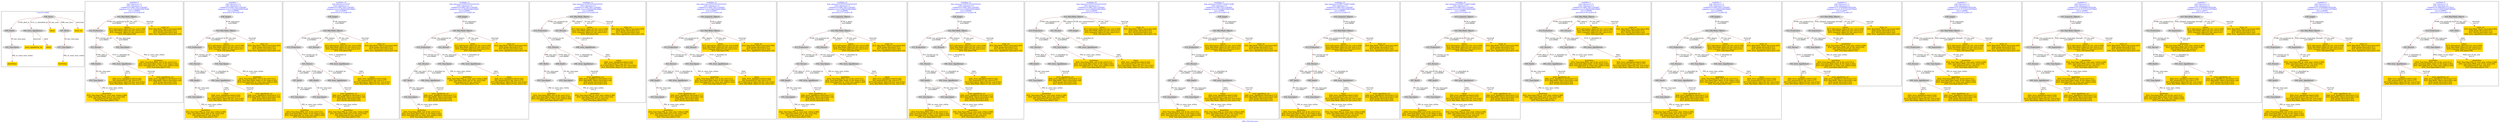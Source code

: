 digraph n0 {
fontcolor="blue"
remincross="true"
label="s09-s-18-artists.json"
subgraph cluster_0 {
label="1-correct model"
n2[style="filled",color="white",fillcolor="lightgray",label="E39_Actor1"];
n3[style="filled",color="white",fillcolor="lightgray",label="E69_Death1"];
n4[style="filled",color="white",fillcolor="lightgray",label="E82_Actor_Appellation1"];
n5[shape="plaintext",style="filled",fillcolor="gold",label="values"];
n6[style="filled",color="white",fillcolor="lightgray",label="E67_Birth1"];
n7[shape="plaintext",style="filled",fillcolor="gold",label="artist_uri"];
n8[style="filled",color="white",fillcolor="lightgray",label="E52_Time-Span1"];
n9[shape="plaintext",style="filled",fillcolor="gold",label="birthValue"];
n10[style="filled",color="white",fillcolor="lightgray",label="E52_Time-Span2"];
n11[shape="plaintext",style="filled",fillcolor="gold",label="deathValue"];
n12[shape="plaintext",style="filled",fillcolor="gold",label="artist_appellation_uri"];
n13[shape="plaintext",style="filled",fillcolor="gold",label="values"];
}
subgraph cluster_1 {
label="candidate 0\nlink coherence:1.0\nnode coherence:1.0\nconfidence:0.4061740112363097\nmapping score:0.5242802259676588\ncost:11.99969\n-precision:0.42-recall:0.45"
n15[style="filled",color="white",fillcolor="lightgray",label="E12_Production1"];
n16[style="filled",color="white",fillcolor="lightgray",label="E21_Person1"];
n17[style="filled",color="white",fillcolor="lightgray",label="E52_Time-Span2"];
n18[style="filled",color="white",fillcolor="lightgray",label="E69_Death1"];
n19[style="filled",color="white",fillcolor="lightgray",label="E82_Actor_Appellation1"];
n20[style="filled",color="white",fillcolor="lightgray",label="E22_Man-Made_Object1"];
n21[style="filled",color="white",fillcolor="lightgray",label="E52_Time-Span4"];
n22[shape="plaintext",style="filled",fillcolor="gold",label="birthValue\n[E52_Time-Span,P82b_end_of_the_end,0.311]\n[E52_Time-Span,P82a_begin_of_the_begin,0.301]\n[E52_Time-Span,P82_at_some_time_within,0.282]\n[E52_Time-Span,label,0.105]"];
n23[shape="plaintext",style="filled",fillcolor="gold",label="values\n[E82_Actor_Appellation,label,0.332]\n[E8_Acquisition,P3_has_note,0.277]\n[E73_Information_Object,P3_has_note,0.201]\n[E22_Man-Made_Object,P3_has_note,0.19]"];
n24[shape="plaintext",style="filled",fillcolor="gold",label="deathValue\n[E52_Time-Span,P82_at_some_time_within,0.389]\n[E52_Time-Span,P82b_end_of_the_end,0.256]\n[E8_Acquisition,P3_has_note,0.2]\n[E52_Time-Span,label,0.155]"];
n25[shape="plaintext",style="filled",fillcolor="gold",label="values\n[E73_Information_Object,P3_has_note,0.358]\n[E22_Man-Made_Object,P3_has_note,0.311]\n[E33_Linguistic_Object,P3_has_note,0.251]\n[E35_Title,label,0.08]"];
n26[shape="plaintext",style="filled",fillcolor="gold",label="artist_uri\n[E22_Man-Made_Object,classLink,0.405]\n[E38_Image,classLink,0.317]\n[E21_Person,classLink,0.162]\n[E82_Actor_Appellation,classLink,0.116]"];
n27[shape="plaintext",style="filled",fillcolor="gold",label="artist_appellation_uri\n[E82_Actor_Appellation,classLink,0.717]\n[E22_Man-Made_Object,classLink,0.126]\n[E38_Image,classLink,0.103]\n[E21_Person,classLink,0.053]"];
}
subgraph cluster_2 {
label="candidate 1\nlink coherence:1.0\nnode coherence:1.0\nconfidence:0.4061740112363097\nmapping score:0.5242802259676588\ncost:12.99966\n-precision:0.38-recall:0.45"
n29[style="filled",color="white",fillcolor="lightgray",label="E12_Production1"];
n30[style="filled",color="white",fillcolor="lightgray",label="E21_Person1"];
n31[style="filled",color="white",fillcolor="lightgray",label="E52_Time-Span2"];
n32[style="filled",color="white",fillcolor="lightgray",label="E69_Death1"];
n33[style="filled",color="white",fillcolor="lightgray",label="E82_Actor_Appellation1"];
n34[style="filled",color="white",fillcolor="lightgray",label="E22_Man-Made_Object1"];
n35[style="filled",color="white",fillcolor="lightgray",label="E38_Image1"];
n36[style="filled",color="white",fillcolor="lightgray",label="E52_Time-Span4"];
n37[shape="plaintext",style="filled",fillcolor="gold",label="birthValue\n[E52_Time-Span,P82b_end_of_the_end,0.311]\n[E52_Time-Span,P82a_begin_of_the_begin,0.301]\n[E52_Time-Span,P82_at_some_time_within,0.282]\n[E52_Time-Span,label,0.105]"];
n38[shape="plaintext",style="filled",fillcolor="gold",label="values\n[E82_Actor_Appellation,label,0.332]\n[E8_Acquisition,P3_has_note,0.277]\n[E73_Information_Object,P3_has_note,0.201]\n[E22_Man-Made_Object,P3_has_note,0.19]"];
n39[shape="plaintext",style="filled",fillcolor="gold",label="deathValue\n[E52_Time-Span,P82_at_some_time_within,0.389]\n[E52_Time-Span,P82b_end_of_the_end,0.256]\n[E8_Acquisition,P3_has_note,0.2]\n[E52_Time-Span,label,0.155]"];
n40[shape="plaintext",style="filled",fillcolor="gold",label="values\n[E73_Information_Object,P3_has_note,0.358]\n[E22_Man-Made_Object,P3_has_note,0.311]\n[E33_Linguistic_Object,P3_has_note,0.251]\n[E35_Title,label,0.08]"];
n41[shape="plaintext",style="filled",fillcolor="gold",label="artist_uri\n[E22_Man-Made_Object,classLink,0.405]\n[E38_Image,classLink,0.317]\n[E21_Person,classLink,0.162]\n[E82_Actor_Appellation,classLink,0.116]"];
n42[shape="plaintext",style="filled",fillcolor="gold",label="artist_appellation_uri\n[E82_Actor_Appellation,classLink,0.717]\n[E22_Man-Made_Object,classLink,0.126]\n[E38_Image,classLink,0.103]\n[E21_Person,classLink,0.053]"];
}
subgraph cluster_3 {
label="candidate 10\nlink coherence:0.9375\nnode coherence:1.0\nconfidence:0.4061740112363097\nmapping score:0.496502448189881\ncost:15.99963\n-precision:0.31-recall:0.45"
n44[style="filled",color="white",fillcolor="lightgray",label="E12_Production1"];
n45[style="filled",color="white",fillcolor="lightgray",label="E21_Person1"];
n46[style="filled",color="white",fillcolor="lightgray",label="E67_Birth1"];
n47[style="filled",color="white",fillcolor="lightgray",label="E69_Death1"];
n48[style="filled",color="white",fillcolor="lightgray",label="E82_Actor_Appellation1"];
n49[style="filled",color="white",fillcolor="lightgray",label="E21_Person2"];
n50[style="filled",color="white",fillcolor="lightgray",label="E82_Actor_Appellation2"];
n51[style="filled",color="white",fillcolor="lightgray",label="E22_Man-Made_Object1"];
n52[style="filled",color="white",fillcolor="lightgray",label="E38_Image1"];
n53[style="filled",color="white",fillcolor="lightgray",label="E52_Time-Span1"];
n54[style="filled",color="white",fillcolor="lightgray",label="E52_Time-Span4"];
n55[shape="plaintext",style="filled",fillcolor="gold",label="deathValue\n[E52_Time-Span,P82_at_some_time_within,0.389]\n[E52_Time-Span,P82b_end_of_the_end,0.256]\n[E8_Acquisition,P3_has_note,0.2]\n[E52_Time-Span,label,0.155]"];
n56[shape="plaintext",style="filled",fillcolor="gold",label="values\n[E73_Information_Object,P3_has_note,0.358]\n[E22_Man-Made_Object,P3_has_note,0.311]\n[E33_Linguistic_Object,P3_has_note,0.251]\n[E35_Title,label,0.08]"];
n57[shape="plaintext",style="filled",fillcolor="gold",label="values\n[E82_Actor_Appellation,label,0.332]\n[E8_Acquisition,P3_has_note,0.277]\n[E73_Information_Object,P3_has_note,0.201]\n[E22_Man-Made_Object,P3_has_note,0.19]"];
n58[shape="plaintext",style="filled",fillcolor="gold",label="artist_uri\n[E22_Man-Made_Object,classLink,0.405]\n[E38_Image,classLink,0.317]\n[E21_Person,classLink,0.162]\n[E82_Actor_Appellation,classLink,0.116]"];
n59[shape="plaintext",style="filled",fillcolor="gold",label="artist_appellation_uri\n[E82_Actor_Appellation,classLink,0.717]\n[E22_Man-Made_Object,classLink,0.126]\n[E38_Image,classLink,0.103]\n[E21_Person,classLink,0.053]"];
n60[shape="plaintext",style="filled",fillcolor="gold",label="birthValue\n[E52_Time-Span,P82b_end_of_the_end,0.311]\n[E52_Time-Span,P82a_begin_of_the_begin,0.301]\n[E52_Time-Span,P82_at_some_time_within,0.282]\n[E52_Time-Span,label,0.105]"];
}
subgraph cluster_4 {
label="candidate 11\nlink coherence:0.9333333333333333\nnode coherence:1.0\nconfidence:0.4061740112363097\nmapping score:0.496502448189881\ncost:14.99963\n-precision:0.27-recall:0.36"
n62[style="filled",color="white",fillcolor="lightgray",label="E12_Production1"];
n63[style="filled",color="white",fillcolor="lightgray",label="E21_Person1"];
n64[style="filled",color="white",fillcolor="lightgray",label="E52_Time-Span2"];
n65[style="filled",color="white",fillcolor="lightgray",label="E67_Birth1"];
n66[style="filled",color="white",fillcolor="lightgray",label="E82_Actor_Appellation1"];
n67[style="filled",color="white",fillcolor="lightgray",label="E21_Person2"];
n68[style="filled",color="white",fillcolor="lightgray",label="E82_Actor_Appellation2"];
n69[style="filled",color="white",fillcolor="lightgray",label="E22_Man-Made_Object1"];
n70[style="filled",color="white",fillcolor="lightgray",label="E38_Image1"];
n71[style="filled",color="white",fillcolor="lightgray",label="E52_Time-Span1"];
n72[shape="plaintext",style="filled",fillcolor="gold",label="deathValue\n[E52_Time-Span,P82_at_some_time_within,0.389]\n[E52_Time-Span,P82b_end_of_the_end,0.256]\n[E8_Acquisition,P3_has_note,0.2]\n[E52_Time-Span,label,0.155]"];
n73[shape="plaintext",style="filled",fillcolor="gold",label="values\n[E73_Information_Object,P3_has_note,0.358]\n[E22_Man-Made_Object,P3_has_note,0.311]\n[E33_Linguistic_Object,P3_has_note,0.251]\n[E35_Title,label,0.08]"];
n74[shape="plaintext",style="filled",fillcolor="gold",label="values\n[E82_Actor_Appellation,label,0.332]\n[E8_Acquisition,P3_has_note,0.277]\n[E73_Information_Object,P3_has_note,0.201]\n[E22_Man-Made_Object,P3_has_note,0.19]"];
n75[shape="plaintext",style="filled",fillcolor="gold",label="artist_uri\n[E22_Man-Made_Object,classLink,0.405]\n[E38_Image,classLink,0.317]\n[E21_Person,classLink,0.162]\n[E82_Actor_Appellation,classLink,0.116]"];
n76[shape="plaintext",style="filled",fillcolor="gold",label="artist_appellation_uri\n[E82_Actor_Appellation,classLink,0.717]\n[E22_Man-Made_Object,classLink,0.126]\n[E38_Image,classLink,0.103]\n[E21_Person,classLink,0.053]"];
n77[shape="plaintext",style="filled",fillcolor="gold",label="birthValue\n[E52_Time-Span,P82b_end_of_the_end,0.311]\n[E52_Time-Span,P82a_begin_of_the_begin,0.301]\n[E52_Time-Span,P82_at_some_time_within,0.282]\n[E52_Time-Span,label,0.105]"];
}
subgraph cluster_5 {
label="candidate 12\nlink coherence:0.9333333333333333\nnode coherence:1.0\nconfidence:0.4061740112363097\nmapping score:0.496502448189881\ncost:14.99966\n-precision:0.33-recall:0.45"
n79[style="filled",color="white",fillcolor="lightgray",label="E12_Production1"];
n80[style="filled",color="white",fillcolor="lightgray",label="E21_Person1"];
n81[style="filled",color="white",fillcolor="lightgray",label="E67_Birth1"];
n82[style="filled",color="white",fillcolor="lightgray",label="E69_Death1"];
n83[style="filled",color="white",fillcolor="lightgray",label="E82_Actor_Appellation1"];
n84[style="filled",color="white",fillcolor="lightgray",label="E21_Person2"];
n85[style="filled",color="white",fillcolor="lightgray",label="E82_Actor_Appellation2"];
n86[style="filled",color="white",fillcolor="lightgray",label="E22_Man-Made_Object1"];
n87[style="filled",color="white",fillcolor="lightgray",label="E52_Time-Span1"];
n88[style="filled",color="white",fillcolor="lightgray",label="E52_Time-Span4"];
n89[shape="plaintext",style="filled",fillcolor="gold",label="deathValue\n[E52_Time-Span,P82_at_some_time_within,0.389]\n[E52_Time-Span,P82b_end_of_the_end,0.256]\n[E8_Acquisition,P3_has_note,0.2]\n[E52_Time-Span,label,0.155]"];
n90[shape="plaintext",style="filled",fillcolor="gold",label="values\n[E73_Information_Object,P3_has_note,0.358]\n[E22_Man-Made_Object,P3_has_note,0.311]\n[E33_Linguistic_Object,P3_has_note,0.251]\n[E35_Title,label,0.08]"];
n91[shape="plaintext",style="filled",fillcolor="gold",label="values\n[E82_Actor_Appellation,label,0.332]\n[E8_Acquisition,P3_has_note,0.277]\n[E73_Information_Object,P3_has_note,0.201]\n[E22_Man-Made_Object,P3_has_note,0.19]"];
n92[shape="plaintext",style="filled",fillcolor="gold",label="artist_uri\n[E22_Man-Made_Object,classLink,0.405]\n[E38_Image,classLink,0.317]\n[E21_Person,classLink,0.162]\n[E82_Actor_Appellation,classLink,0.116]"];
n93[shape="plaintext",style="filled",fillcolor="gold",label="artist_appellation_uri\n[E82_Actor_Appellation,classLink,0.717]\n[E22_Man-Made_Object,classLink,0.126]\n[E38_Image,classLink,0.103]\n[E21_Person,classLink,0.053]"];
n94[shape="plaintext",style="filled",fillcolor="gold",label="birthValue\n[E52_Time-Span,P82b_end_of_the_end,0.311]\n[E52_Time-Span,P82a_begin_of_the_begin,0.301]\n[E52_Time-Span,P82_at_some_time_within,0.282]\n[E52_Time-Span,label,0.105]"];
}
subgraph cluster_6 {
label="candidate 13\nlink coherence:0.9333333333333333\nnode coherence:1.0\nconfidence:0.4061740112363097\nmapping score:0.496502448189881\ncost:14.99967\n-precision:0.27-recall:0.36"
n96[style="filled",color="white",fillcolor="lightgray",label="E12_Production1"];
n97[style="filled",color="white",fillcolor="lightgray",label="E21_Person1"];
n98[style="filled",color="white",fillcolor="lightgray",label="E52_Time-Span2"];
n99[style="filled",color="white",fillcolor="lightgray",label="E69_Death1"];
n100[style="filled",color="white",fillcolor="lightgray",label="E82_Actor_Appellation1"];
n101[style="filled",color="white",fillcolor="lightgray",label="E21_Person2"];
n102[style="filled",color="white",fillcolor="lightgray",label="E82_Actor_Appellation2"];
n103[style="filled",color="white",fillcolor="lightgray",label="E22_Man-Made_Object1"];
n104[style="filled",color="white",fillcolor="lightgray",label="E33_Linguistic_Object2"];
n105[style="filled",color="white",fillcolor="lightgray",label="E52_Time-Span4"];
n106[shape="plaintext",style="filled",fillcolor="gold",label="birthValue\n[E52_Time-Span,P82b_end_of_the_end,0.311]\n[E52_Time-Span,P82a_begin_of_the_begin,0.301]\n[E52_Time-Span,P82_at_some_time_within,0.282]\n[E52_Time-Span,label,0.105]"];
n107[shape="plaintext",style="filled",fillcolor="gold",label="deathValue\n[E52_Time-Span,P82_at_some_time_within,0.389]\n[E52_Time-Span,P82b_end_of_the_end,0.256]\n[E8_Acquisition,P3_has_note,0.2]\n[E52_Time-Span,label,0.155]"];
n108[shape="plaintext",style="filled",fillcolor="gold",label="values\n[E73_Information_Object,P3_has_note,0.358]\n[E22_Man-Made_Object,P3_has_note,0.311]\n[E33_Linguistic_Object,P3_has_note,0.251]\n[E35_Title,label,0.08]"];
n109[shape="plaintext",style="filled",fillcolor="gold",label="values\n[E82_Actor_Appellation,label,0.332]\n[E8_Acquisition,P3_has_note,0.277]\n[E73_Information_Object,P3_has_note,0.201]\n[E22_Man-Made_Object,P3_has_note,0.19]"];
n110[shape="plaintext",style="filled",fillcolor="gold",label="artist_uri\n[E22_Man-Made_Object,classLink,0.405]\n[E38_Image,classLink,0.317]\n[E21_Person,classLink,0.162]\n[E82_Actor_Appellation,classLink,0.116]"];
n111[shape="plaintext",style="filled",fillcolor="gold",label="artist_appellation_uri\n[E82_Actor_Appellation,classLink,0.717]\n[E22_Man-Made_Object,classLink,0.126]\n[E38_Image,classLink,0.103]\n[E21_Person,classLink,0.053]"];
}
subgraph cluster_7 {
label="candidate 14\nlink coherence:0.9333333333333333\nnode coherence:1.0\nconfidence:0.4061740112363097\nmapping score:0.496502448189881\ncost:14.99968\n-precision:0.27-recall:0.36"
n113[style="filled",color="white",fillcolor="lightgray",label="E12_Production1"];
n114[style="filled",color="white",fillcolor="lightgray",label="E21_Person1"];
n115[style="filled",color="white",fillcolor="lightgray",label="E52_Time-Span2"];
n116[style="filled",color="white",fillcolor="lightgray",label="E69_Death1"];
n117[style="filled",color="white",fillcolor="lightgray",label="E82_Actor_Appellation1"];
n118[style="filled",color="white",fillcolor="lightgray",label="E21_Person2"];
n119[style="filled",color="white",fillcolor="lightgray",label="E82_Actor_Appellation2"];
n120[style="filled",color="white",fillcolor="lightgray",label="E22_Man-Made_Object1"];
n121[style="filled",color="white",fillcolor="lightgray",label="E33_Linguistic_Object1"];
n122[style="filled",color="white",fillcolor="lightgray",label="E52_Time-Span4"];
n123[shape="plaintext",style="filled",fillcolor="gold",label="birthValue\n[E52_Time-Span,P82b_end_of_the_end,0.311]\n[E52_Time-Span,P82a_begin_of_the_begin,0.301]\n[E52_Time-Span,P82_at_some_time_within,0.282]\n[E52_Time-Span,label,0.105]"];
n124[shape="plaintext",style="filled",fillcolor="gold",label="deathValue\n[E52_Time-Span,P82_at_some_time_within,0.389]\n[E52_Time-Span,P82b_end_of_the_end,0.256]\n[E8_Acquisition,P3_has_note,0.2]\n[E52_Time-Span,label,0.155]"];
n125[shape="plaintext",style="filled",fillcolor="gold",label="values\n[E73_Information_Object,P3_has_note,0.358]\n[E22_Man-Made_Object,P3_has_note,0.311]\n[E33_Linguistic_Object,P3_has_note,0.251]\n[E35_Title,label,0.08]"];
n126[shape="plaintext",style="filled",fillcolor="gold",label="values\n[E82_Actor_Appellation,label,0.332]\n[E8_Acquisition,P3_has_note,0.277]\n[E73_Information_Object,P3_has_note,0.201]\n[E22_Man-Made_Object,P3_has_note,0.19]"];
n127[shape="plaintext",style="filled",fillcolor="gold",label="artist_uri\n[E22_Man-Made_Object,classLink,0.405]\n[E38_Image,classLink,0.317]\n[E21_Person,classLink,0.162]\n[E82_Actor_Appellation,classLink,0.116]"];
n128[shape="plaintext",style="filled",fillcolor="gold",label="artist_appellation_uri\n[E82_Actor_Appellation,classLink,0.717]\n[E22_Man-Made_Object,classLink,0.126]\n[E38_Image,classLink,0.103]\n[E21_Person,classLink,0.053]"];
}
subgraph cluster_8 {
label="candidate 15\nlink coherence:0.9333333333333333\nnode coherence:1.0\nconfidence:0.4061740112363097\nmapping score:0.496502448189881\ncost:14.99968\n-precision:0.27-recall:0.36"
n130[style="filled",color="white",fillcolor="lightgray",label="E12_Production1"];
n131[style="filled",color="white",fillcolor="lightgray",label="E21_Person1"];
n132[style="filled",color="white",fillcolor="lightgray",label="E69_Death1"];
n133[style="filled",color="white",fillcolor="lightgray",label="E82_Actor_Appellation1"];
n134[style="filled",color="white",fillcolor="lightgray",label="E21_Person2"];
n135[style="filled",color="white",fillcolor="lightgray",label="E82_Actor_Appellation2"];
n136[style="filled",color="white",fillcolor="lightgray",label="E22_Man-Made_Object1"];
n137[style="filled",color="white",fillcolor="lightgray",label="E38_Image1"];
n138[style="filled",color="white",fillcolor="lightgray",label="E52_Time-Span3"];
n139[style="filled",color="white",fillcolor="lightgray",label="E52_Time-Span4"];
n140[shape="plaintext",style="filled",fillcolor="gold",label="birthValue\n[E52_Time-Span,P82b_end_of_the_end,0.311]\n[E52_Time-Span,P82a_begin_of_the_begin,0.301]\n[E52_Time-Span,P82_at_some_time_within,0.282]\n[E52_Time-Span,label,0.105]"];
n141[shape="plaintext",style="filled",fillcolor="gold",label="deathValue\n[E52_Time-Span,P82_at_some_time_within,0.389]\n[E52_Time-Span,P82b_end_of_the_end,0.256]\n[E8_Acquisition,P3_has_note,0.2]\n[E52_Time-Span,label,0.155]"];
n142[shape="plaintext",style="filled",fillcolor="gold",label="values\n[E73_Information_Object,P3_has_note,0.358]\n[E22_Man-Made_Object,P3_has_note,0.311]\n[E33_Linguistic_Object,P3_has_note,0.251]\n[E35_Title,label,0.08]"];
n143[shape="plaintext",style="filled",fillcolor="gold",label="values\n[E82_Actor_Appellation,label,0.332]\n[E8_Acquisition,P3_has_note,0.277]\n[E73_Information_Object,P3_has_note,0.201]\n[E22_Man-Made_Object,P3_has_note,0.19]"];
n144[shape="plaintext",style="filled",fillcolor="gold",label="artist_uri\n[E22_Man-Made_Object,classLink,0.405]\n[E38_Image,classLink,0.317]\n[E21_Person,classLink,0.162]\n[E82_Actor_Appellation,classLink,0.116]"];
n145[shape="plaintext",style="filled",fillcolor="gold",label="artist_appellation_uri\n[E82_Actor_Appellation,classLink,0.717]\n[E22_Man-Made_Object,classLink,0.126]\n[E38_Image,classLink,0.103]\n[E21_Person,classLink,0.053]"];
}
subgraph cluster_9 {
label="candidate 16\nlink coherence:0.9333333333333333\nnode coherence:1.0\nconfidence:0.4061740112363097\nmapping score:0.496502448189881\ncost:14.99969\n-precision:0.27-recall:0.36"
n147[style="filled",color="white",fillcolor="lightgray",label="E12_Production1"];
n148[style="filled",color="white",fillcolor="lightgray",label="E21_Person1"];
n149[style="filled",color="white",fillcolor="lightgray",label="E52_Time-Span2"];
n150[style="filled",color="white",fillcolor="lightgray",label="E69_Death1"];
n151[style="filled",color="white",fillcolor="lightgray",label="E82_Actor_Appellation1"];
n152[style="filled",color="white",fillcolor="lightgray",label="E21_Person2"];
n153[style="filled",color="white",fillcolor="lightgray",label="E82_Actor_Appellation2"];
n154[style="filled",color="white",fillcolor="lightgray",label="E22_Man-Made_Object1"];
n155[style="filled",color="white",fillcolor="lightgray",label="E38_Image1"];
n156[style="filled",color="white",fillcolor="lightgray",label="E52_Time-Span4"];
n157[shape="plaintext",style="filled",fillcolor="gold",label="birthValue\n[E52_Time-Span,P82b_end_of_the_end,0.311]\n[E52_Time-Span,P82a_begin_of_the_begin,0.301]\n[E52_Time-Span,P82_at_some_time_within,0.282]\n[E52_Time-Span,label,0.105]"];
n158[shape="plaintext",style="filled",fillcolor="gold",label="deathValue\n[E52_Time-Span,P82_at_some_time_within,0.389]\n[E52_Time-Span,P82b_end_of_the_end,0.256]\n[E8_Acquisition,P3_has_note,0.2]\n[E52_Time-Span,label,0.155]"];
n159[shape="plaintext",style="filled",fillcolor="gold",label="values\n[E73_Information_Object,P3_has_note,0.358]\n[E22_Man-Made_Object,P3_has_note,0.311]\n[E33_Linguistic_Object,P3_has_note,0.251]\n[E35_Title,label,0.08]"];
n160[shape="plaintext",style="filled",fillcolor="gold",label="values\n[E82_Actor_Appellation,label,0.332]\n[E8_Acquisition,P3_has_note,0.277]\n[E73_Information_Object,P3_has_note,0.201]\n[E22_Man-Made_Object,P3_has_note,0.19]"];
n161[shape="plaintext",style="filled",fillcolor="gold",label="artist_uri\n[E22_Man-Made_Object,classLink,0.405]\n[E38_Image,classLink,0.317]\n[E21_Person,classLink,0.162]\n[E82_Actor_Appellation,classLink,0.116]"];
n162[shape="plaintext",style="filled",fillcolor="gold",label="artist_appellation_uri\n[E82_Actor_Appellation,classLink,0.717]\n[E22_Man-Made_Object,classLink,0.126]\n[E38_Image,classLink,0.103]\n[E21_Person,classLink,0.053]"];
}
subgraph cluster_10 {
label="candidate 17\nlink coherence:0.9285714285714286\nnode coherence:1.0\nconfidence:0.4061740112363097\nmapping score:0.5242802259676588\ncost:13.9996\n-precision:0.43-recall:0.55"
n164[style="filled",color="white",fillcolor="lightgray",label="E12_Production1"];
n165[style="filled",color="white",fillcolor="lightgray",label="E21_Person1"];
n166[style="filled",color="white",fillcolor="lightgray",label="E67_Birth1"];
n167[style="filled",color="white",fillcolor="lightgray",label="E69_Death1"];
n168[style="filled",color="white",fillcolor="lightgray",label="E82_Actor_Appellation1"];
n169[style="filled",color="white",fillcolor="lightgray",label="E22_Man-Made_Object1"];
n170[style="filled",color="white",fillcolor="lightgray",label="E38_Image1"];
n171[style="filled",color="white",fillcolor="lightgray",label="E52_Time-Span1"];
n172[style="filled",color="white",fillcolor="lightgray",label="E52_Time-Span3"];
n173[shape="plaintext",style="filled",fillcolor="gold",label="values\n[E82_Actor_Appellation,label,0.332]\n[E8_Acquisition,P3_has_note,0.277]\n[E73_Information_Object,P3_has_note,0.201]\n[E22_Man-Made_Object,P3_has_note,0.19]"];
n174[shape="plaintext",style="filled",fillcolor="gold",label="deathValue\n[E52_Time-Span,P82_at_some_time_within,0.389]\n[E52_Time-Span,P82b_end_of_the_end,0.256]\n[E8_Acquisition,P3_has_note,0.2]\n[E52_Time-Span,label,0.155]"];
n175[shape="plaintext",style="filled",fillcolor="gold",label="values\n[E73_Information_Object,P3_has_note,0.358]\n[E22_Man-Made_Object,P3_has_note,0.311]\n[E33_Linguistic_Object,P3_has_note,0.251]\n[E35_Title,label,0.08]"];
n176[shape="plaintext",style="filled",fillcolor="gold",label="artist_uri\n[E22_Man-Made_Object,classLink,0.405]\n[E38_Image,classLink,0.317]\n[E21_Person,classLink,0.162]\n[E82_Actor_Appellation,classLink,0.116]"];
n177[shape="plaintext",style="filled",fillcolor="gold",label="artist_appellation_uri\n[E82_Actor_Appellation,classLink,0.717]\n[E22_Man-Made_Object,classLink,0.126]\n[E38_Image,classLink,0.103]\n[E21_Person,classLink,0.053]"];
n178[shape="plaintext",style="filled",fillcolor="gold",label="birthValue\n[E52_Time-Span,P82b_end_of_the_end,0.311]\n[E52_Time-Span,P82a_begin_of_the_begin,0.301]\n[E52_Time-Span,P82_at_some_time_within,0.282]\n[E52_Time-Span,label,0.105]"];
}
subgraph cluster_11 {
label="candidate 18\nlink coherence:0.9285714285714286\nnode coherence:1.0\nconfidence:0.4061740112363097\nmapping score:0.5242802259676588\ncost:13.99961\n-precision:0.43-recall:0.55"
n180[style="filled",color="white",fillcolor="lightgray",label="E12_Production1"];
n181[style="filled",color="white",fillcolor="lightgray",label="E21_Person1"];
n182[style="filled",color="white",fillcolor="lightgray",label="E67_Birth1"];
n183[style="filled",color="white",fillcolor="lightgray",label="E69_Death1"];
n184[style="filled",color="white",fillcolor="lightgray",label="E82_Actor_Appellation1"];
n185[style="filled",color="white",fillcolor="lightgray",label="E22_Man-Made_Object1"];
n186[style="filled",color="white",fillcolor="lightgray",label="E33_Linguistic_Object2"];
n187[style="filled",color="white",fillcolor="lightgray",label="E52_Time-Span1"];
n188[style="filled",color="white",fillcolor="lightgray",label="E52_Time-Span3"];
n189[shape="plaintext",style="filled",fillcolor="gold",label="values\n[E82_Actor_Appellation,label,0.332]\n[E8_Acquisition,P3_has_note,0.277]\n[E73_Information_Object,P3_has_note,0.201]\n[E22_Man-Made_Object,P3_has_note,0.19]"];
n190[shape="plaintext",style="filled",fillcolor="gold",label="deathValue\n[E52_Time-Span,P82_at_some_time_within,0.389]\n[E52_Time-Span,P82b_end_of_the_end,0.256]\n[E8_Acquisition,P3_has_note,0.2]\n[E52_Time-Span,label,0.155]"];
n191[shape="plaintext",style="filled",fillcolor="gold",label="values\n[E73_Information_Object,P3_has_note,0.358]\n[E22_Man-Made_Object,P3_has_note,0.311]\n[E33_Linguistic_Object,P3_has_note,0.251]\n[E35_Title,label,0.08]"];
n192[shape="plaintext",style="filled",fillcolor="gold",label="artist_uri\n[E22_Man-Made_Object,classLink,0.405]\n[E38_Image,classLink,0.317]\n[E21_Person,classLink,0.162]\n[E82_Actor_Appellation,classLink,0.116]"];
n193[shape="plaintext",style="filled",fillcolor="gold",label="artist_appellation_uri\n[E82_Actor_Appellation,classLink,0.717]\n[E22_Man-Made_Object,classLink,0.126]\n[E38_Image,classLink,0.103]\n[E21_Person,classLink,0.053]"];
n194[shape="plaintext",style="filled",fillcolor="gold",label="birthValue\n[E52_Time-Span,P82b_end_of_the_end,0.311]\n[E52_Time-Span,P82a_begin_of_the_begin,0.301]\n[E52_Time-Span,P82_at_some_time_within,0.282]\n[E52_Time-Span,label,0.105]"];
}
subgraph cluster_12 {
label="candidate 19\nlink coherence:0.9285714285714286\nnode coherence:1.0\nconfidence:0.4061740112363097\nmapping score:0.5242802259676588\ncost:13.99962\n-precision:0.43-recall:0.55"
n196[style="filled",color="white",fillcolor="lightgray",label="E12_Production1"];
n197[style="filled",color="white",fillcolor="lightgray",label="E21_Person1"];
n198[style="filled",color="white",fillcolor="lightgray",label="E67_Birth1"];
n199[style="filled",color="white",fillcolor="lightgray",label="E69_Death1"];
n200[style="filled",color="white",fillcolor="lightgray",label="E82_Actor_Appellation1"];
n201[style="filled",color="white",fillcolor="lightgray",label="E22_Man-Made_Object1"];
n202[style="filled",color="white",fillcolor="lightgray",label="E33_Linguistic_Object1"];
n203[style="filled",color="white",fillcolor="lightgray",label="E52_Time-Span1"];
n204[style="filled",color="white",fillcolor="lightgray",label="E52_Time-Span3"];
n205[shape="plaintext",style="filled",fillcolor="gold",label="values\n[E82_Actor_Appellation,label,0.332]\n[E8_Acquisition,P3_has_note,0.277]\n[E73_Information_Object,P3_has_note,0.201]\n[E22_Man-Made_Object,P3_has_note,0.19]"];
n206[shape="plaintext",style="filled",fillcolor="gold",label="deathValue\n[E52_Time-Span,P82_at_some_time_within,0.389]\n[E52_Time-Span,P82b_end_of_the_end,0.256]\n[E8_Acquisition,P3_has_note,0.2]\n[E52_Time-Span,label,0.155]"];
n207[shape="plaintext",style="filled",fillcolor="gold",label="values\n[E73_Information_Object,P3_has_note,0.358]\n[E22_Man-Made_Object,P3_has_note,0.311]\n[E33_Linguistic_Object,P3_has_note,0.251]\n[E35_Title,label,0.08]"];
n208[shape="plaintext",style="filled",fillcolor="gold",label="artist_uri\n[E22_Man-Made_Object,classLink,0.405]\n[E38_Image,classLink,0.317]\n[E21_Person,classLink,0.162]\n[E82_Actor_Appellation,classLink,0.116]"];
n209[shape="plaintext",style="filled",fillcolor="gold",label="artist_appellation_uri\n[E82_Actor_Appellation,classLink,0.717]\n[E22_Man-Made_Object,classLink,0.126]\n[E38_Image,classLink,0.103]\n[E21_Person,classLink,0.053]"];
n210[shape="plaintext",style="filled",fillcolor="gold",label="birthValue\n[E52_Time-Span,P82b_end_of_the_end,0.311]\n[E52_Time-Span,P82a_begin_of_the_begin,0.301]\n[E52_Time-Span,P82_at_some_time_within,0.282]\n[E52_Time-Span,label,0.105]"];
}
subgraph cluster_13 {
label="candidate 2\nlink coherence:1.0\nnode coherence:1.0\nconfidence:0.4061740112363097\nmapping score:0.496502448189881\ncost:13.99969\n-precision:0.29-recall:0.36"
n212[style="filled",color="white",fillcolor="lightgray",label="E12_Production1"];
n213[style="filled",color="white",fillcolor="lightgray",label="E21_Person1"];
n214[style="filled",color="white",fillcolor="lightgray",label="E52_Time-Span2"];
n215[style="filled",color="white",fillcolor="lightgray",label="E69_Death1"];
n216[style="filled",color="white",fillcolor="lightgray",label="E82_Actor_Appellation1"];
n217[style="filled",color="white",fillcolor="lightgray",label="E21_Person2"];
n218[style="filled",color="white",fillcolor="lightgray",label="E82_Actor_Appellation2"];
n219[style="filled",color="white",fillcolor="lightgray",label="E22_Man-Made_Object1"];
n220[style="filled",color="white",fillcolor="lightgray",label="E52_Time-Span4"];
n221[shape="plaintext",style="filled",fillcolor="gold",label="birthValue\n[E52_Time-Span,P82b_end_of_the_end,0.311]\n[E52_Time-Span,P82a_begin_of_the_begin,0.301]\n[E52_Time-Span,P82_at_some_time_within,0.282]\n[E52_Time-Span,label,0.105]"];
n222[shape="plaintext",style="filled",fillcolor="gold",label="deathValue\n[E52_Time-Span,P82_at_some_time_within,0.389]\n[E52_Time-Span,P82b_end_of_the_end,0.256]\n[E8_Acquisition,P3_has_note,0.2]\n[E52_Time-Span,label,0.155]"];
n223[shape="plaintext",style="filled",fillcolor="gold",label="values\n[E73_Information_Object,P3_has_note,0.358]\n[E22_Man-Made_Object,P3_has_note,0.311]\n[E33_Linguistic_Object,P3_has_note,0.251]\n[E35_Title,label,0.08]"];
n224[shape="plaintext",style="filled",fillcolor="gold",label="values\n[E82_Actor_Appellation,label,0.332]\n[E8_Acquisition,P3_has_note,0.277]\n[E73_Information_Object,P3_has_note,0.201]\n[E22_Man-Made_Object,P3_has_note,0.19]"];
n225[shape="plaintext",style="filled",fillcolor="gold",label="artist_uri\n[E22_Man-Made_Object,classLink,0.405]\n[E38_Image,classLink,0.317]\n[E21_Person,classLink,0.162]\n[E82_Actor_Appellation,classLink,0.116]"];
n226[shape="plaintext",style="filled",fillcolor="gold",label="artist_appellation_uri\n[E82_Actor_Appellation,classLink,0.717]\n[E22_Man-Made_Object,classLink,0.126]\n[E38_Image,classLink,0.103]\n[E21_Person,classLink,0.053]"];
}
subgraph cluster_14 {
label="candidate 3\nlink coherence:1.0\nnode coherence:1.0\nconfidence:0.4061740112363097\nmapping score:0.496502448189881\ncost:14.99966\n-precision:0.27-recall:0.36"
n228[style="filled",color="white",fillcolor="lightgray",label="E12_Production1"];
n229[style="filled",color="white",fillcolor="lightgray",label="E21_Person1"];
n230[style="filled",color="white",fillcolor="lightgray",label="E52_Time-Span2"];
n231[style="filled",color="white",fillcolor="lightgray",label="E69_Death1"];
n232[style="filled",color="white",fillcolor="lightgray",label="E82_Actor_Appellation1"];
n233[style="filled",color="white",fillcolor="lightgray",label="E21_Person2"];
n234[style="filled",color="white",fillcolor="lightgray",label="E82_Actor_Appellation2"];
n235[style="filled",color="white",fillcolor="lightgray",label="E22_Man-Made_Object1"];
n236[style="filled",color="white",fillcolor="lightgray",label="E38_Image1"];
n237[style="filled",color="white",fillcolor="lightgray",label="E52_Time-Span4"];
n238[shape="plaintext",style="filled",fillcolor="gold",label="birthValue\n[E52_Time-Span,P82b_end_of_the_end,0.311]\n[E52_Time-Span,P82a_begin_of_the_begin,0.301]\n[E52_Time-Span,P82_at_some_time_within,0.282]\n[E52_Time-Span,label,0.105]"];
n239[shape="plaintext",style="filled",fillcolor="gold",label="deathValue\n[E52_Time-Span,P82_at_some_time_within,0.389]\n[E52_Time-Span,P82b_end_of_the_end,0.256]\n[E8_Acquisition,P3_has_note,0.2]\n[E52_Time-Span,label,0.155]"];
n240[shape="plaintext",style="filled",fillcolor="gold",label="values\n[E73_Information_Object,P3_has_note,0.358]\n[E22_Man-Made_Object,P3_has_note,0.311]\n[E33_Linguistic_Object,P3_has_note,0.251]\n[E35_Title,label,0.08]"];
n241[shape="plaintext",style="filled",fillcolor="gold",label="values\n[E82_Actor_Appellation,label,0.332]\n[E8_Acquisition,P3_has_note,0.277]\n[E73_Information_Object,P3_has_note,0.201]\n[E22_Man-Made_Object,P3_has_note,0.19]"];
n242[shape="plaintext",style="filled",fillcolor="gold",label="artist_uri\n[E22_Man-Made_Object,classLink,0.405]\n[E38_Image,classLink,0.317]\n[E21_Person,classLink,0.162]\n[E82_Actor_Appellation,classLink,0.116]"];
n243[shape="plaintext",style="filled",fillcolor="gold",label="artist_appellation_uri\n[E82_Actor_Appellation,classLink,0.717]\n[E22_Man-Made_Object,classLink,0.126]\n[E38_Image,classLink,0.103]\n[E21_Person,classLink,0.053]"];
}
subgraph cluster_15 {
label="candidate 4\nlink coherence:1.0\nnode coherence:1.0\nconfidence:0.37459090070452206\nmapping score:0.5137525224570629\ncost:10.99971\n-precision:0.27-recall:0.27"
n245[style="filled",color="white",fillcolor="lightgray",label="E12_Production1"];
n246[style="filled",color="white",fillcolor="lightgray",label="E21_Person1"];
n247[style="filled",color="white",fillcolor="lightgray",label="E52_Time-Span2"];
n248[style="filled",color="white",fillcolor="lightgray",label="E82_Actor_Appellation1"];
n249[style="filled",color="white",fillcolor="lightgray",label="E22_Man-Made_Object1"];
n250[style="filled",color="white",fillcolor="lightgray",label="E8_Acquisition1"];
n251[shape="plaintext",style="filled",fillcolor="gold",label="deathValue\n[E52_Time-Span,P82_at_some_time_within,0.389]\n[E52_Time-Span,P82b_end_of_the_end,0.256]\n[E8_Acquisition,P3_has_note,0.2]\n[E52_Time-Span,label,0.155]"];
n252[shape="plaintext",style="filled",fillcolor="gold",label="birthValue\n[E52_Time-Span,P82b_end_of_the_end,0.311]\n[E52_Time-Span,P82a_begin_of_the_begin,0.301]\n[E52_Time-Span,P82_at_some_time_within,0.282]\n[E52_Time-Span,label,0.105]"];
n253[shape="plaintext",style="filled",fillcolor="gold",label="values\n[E82_Actor_Appellation,label,0.332]\n[E8_Acquisition,P3_has_note,0.277]\n[E73_Information_Object,P3_has_note,0.201]\n[E22_Man-Made_Object,P3_has_note,0.19]"];
n254[shape="plaintext",style="filled",fillcolor="gold",label="values\n[E73_Information_Object,P3_has_note,0.358]\n[E22_Man-Made_Object,P3_has_note,0.311]\n[E33_Linguistic_Object,P3_has_note,0.251]\n[E35_Title,label,0.08]"];
n255[shape="plaintext",style="filled",fillcolor="gold",label="artist_uri\n[E22_Man-Made_Object,classLink,0.405]\n[E38_Image,classLink,0.317]\n[E21_Person,classLink,0.162]\n[E82_Actor_Appellation,classLink,0.116]"];
n256[shape="plaintext",style="filled",fillcolor="gold",label="artist_appellation_uri\n[E82_Actor_Appellation,classLink,0.717]\n[E22_Man-Made_Object,classLink,0.126]\n[E38_Image,classLink,0.103]\n[E21_Person,classLink,0.053]"];
}
subgraph cluster_16 {
label="candidate 5\nlink coherence:1.0\nnode coherence:1.0\nconfidence:0.37459090070452206\nmapping score:0.5137525224570629\ncost:11.99968\n-precision:0.25-recall:0.27"
n258[style="filled",color="white",fillcolor="lightgray",label="E12_Production1"];
n259[style="filled",color="white",fillcolor="lightgray",label="E21_Person1"];
n260[style="filled",color="white",fillcolor="lightgray",label="E52_Time-Span2"];
n261[style="filled",color="white",fillcolor="lightgray",label="E82_Actor_Appellation1"];
n262[style="filled",color="white",fillcolor="lightgray",label="E22_Man-Made_Object1"];
n263[style="filled",color="white",fillcolor="lightgray",label="E8_Acquisition1"];
n264[style="filled",color="white",fillcolor="lightgray",label="E38_Image1"];
n265[shape="plaintext",style="filled",fillcolor="gold",label="deathValue\n[E52_Time-Span,P82_at_some_time_within,0.389]\n[E52_Time-Span,P82b_end_of_the_end,0.256]\n[E8_Acquisition,P3_has_note,0.2]\n[E52_Time-Span,label,0.155]"];
n266[shape="plaintext",style="filled",fillcolor="gold",label="birthValue\n[E52_Time-Span,P82b_end_of_the_end,0.311]\n[E52_Time-Span,P82a_begin_of_the_begin,0.301]\n[E52_Time-Span,P82_at_some_time_within,0.282]\n[E52_Time-Span,label,0.105]"];
n267[shape="plaintext",style="filled",fillcolor="gold",label="values\n[E82_Actor_Appellation,label,0.332]\n[E8_Acquisition,P3_has_note,0.277]\n[E73_Information_Object,P3_has_note,0.201]\n[E22_Man-Made_Object,P3_has_note,0.19]"];
n268[shape="plaintext",style="filled",fillcolor="gold",label="values\n[E73_Information_Object,P3_has_note,0.358]\n[E22_Man-Made_Object,P3_has_note,0.311]\n[E33_Linguistic_Object,P3_has_note,0.251]\n[E35_Title,label,0.08]"];
n269[shape="plaintext",style="filled",fillcolor="gold",label="artist_uri\n[E22_Man-Made_Object,classLink,0.405]\n[E38_Image,classLink,0.317]\n[E21_Person,classLink,0.162]\n[E82_Actor_Appellation,classLink,0.116]"];
n270[shape="plaintext",style="filled",fillcolor="gold",label="artist_appellation_uri\n[E82_Actor_Appellation,classLink,0.717]\n[E22_Man-Made_Object,classLink,0.126]\n[E38_Image,classLink,0.103]\n[E21_Person,classLink,0.053]"];
}
subgraph cluster_17 {
label="candidate 6\nlink coherence:1.0\nnode coherence:1.0\nconfidence:0.37459090070452206\nmapping score:0.5137525224570629\ncost:11.99969\n-precision:0.25-recall:0.27"
n272[style="filled",color="white",fillcolor="lightgray",label="E12_Production1"];
n273[style="filled",color="white",fillcolor="lightgray",label="E21_Person1"];
n274[style="filled",color="white",fillcolor="lightgray",label="E52_Time-Span2"];
n275[style="filled",color="white",fillcolor="lightgray",label="E82_Actor_Appellation1"];
n276[style="filled",color="white",fillcolor="lightgray",label="E22_Man-Made_Object1"];
n277[style="filled",color="white",fillcolor="lightgray",label="E8_Acquisition1"];
n278[style="filled",color="white",fillcolor="lightgray",label="E33_Linguistic_Object2"];
n279[shape="plaintext",style="filled",fillcolor="gold",label="deathValue\n[E52_Time-Span,P82_at_some_time_within,0.389]\n[E52_Time-Span,P82b_end_of_the_end,0.256]\n[E8_Acquisition,P3_has_note,0.2]\n[E52_Time-Span,label,0.155]"];
n280[shape="plaintext",style="filled",fillcolor="gold",label="birthValue\n[E52_Time-Span,P82b_end_of_the_end,0.311]\n[E52_Time-Span,P82a_begin_of_the_begin,0.301]\n[E52_Time-Span,P82_at_some_time_within,0.282]\n[E52_Time-Span,label,0.105]"];
n281[shape="plaintext",style="filled",fillcolor="gold",label="values\n[E82_Actor_Appellation,label,0.332]\n[E8_Acquisition,P3_has_note,0.277]\n[E73_Information_Object,P3_has_note,0.201]\n[E22_Man-Made_Object,P3_has_note,0.19]"];
n282[shape="plaintext",style="filled",fillcolor="gold",label="values\n[E73_Information_Object,P3_has_note,0.358]\n[E22_Man-Made_Object,P3_has_note,0.311]\n[E33_Linguistic_Object,P3_has_note,0.251]\n[E35_Title,label,0.08]"];
n283[shape="plaintext",style="filled",fillcolor="gold",label="artist_uri\n[E22_Man-Made_Object,classLink,0.405]\n[E38_Image,classLink,0.317]\n[E21_Person,classLink,0.162]\n[E82_Actor_Appellation,classLink,0.116]"];
n284[shape="plaintext",style="filled",fillcolor="gold",label="artist_appellation_uri\n[E82_Actor_Appellation,classLink,0.717]\n[E22_Man-Made_Object,classLink,0.126]\n[E38_Image,classLink,0.103]\n[E21_Person,classLink,0.053]"];
}
subgraph cluster_18 {
label="candidate 7\nlink coherence:1.0\nnode coherence:1.0\nconfidence:0.37459090070452206\nmapping score:0.5137525224570629\ncost:11.99971\n-precision:0.25-recall:0.27"
n286[style="filled",color="white",fillcolor="lightgray",label="E12_Production1"];
n287[style="filled",color="white",fillcolor="lightgray",label="E21_Person1"];
n288[style="filled",color="white",fillcolor="lightgray",label="E69_Death1"];
n289[style="filled",color="white",fillcolor="lightgray",label="E82_Actor_Appellation1"];
n290[style="filled",color="white",fillcolor="lightgray",label="E22_Man-Made_Object1"];
n291[style="filled",color="white",fillcolor="lightgray",label="E8_Acquisition1"];
n292[style="filled",color="white",fillcolor="lightgray",label="E52_Time-Span4"];
n293[shape="plaintext",style="filled",fillcolor="gold",label="deathValue\n[E52_Time-Span,P82_at_some_time_within,0.389]\n[E52_Time-Span,P82b_end_of_the_end,0.256]\n[E8_Acquisition,P3_has_note,0.2]\n[E52_Time-Span,label,0.155]"];
n294[shape="plaintext",style="filled",fillcolor="gold",label="values\n[E82_Actor_Appellation,label,0.332]\n[E8_Acquisition,P3_has_note,0.277]\n[E73_Information_Object,P3_has_note,0.201]\n[E22_Man-Made_Object,P3_has_note,0.19]"];
n295[shape="plaintext",style="filled",fillcolor="gold",label="values\n[E73_Information_Object,P3_has_note,0.358]\n[E22_Man-Made_Object,P3_has_note,0.311]\n[E33_Linguistic_Object,P3_has_note,0.251]\n[E35_Title,label,0.08]"];
n296[shape="plaintext",style="filled",fillcolor="gold",label="birthValue\n[E52_Time-Span,P82b_end_of_the_end,0.311]\n[E52_Time-Span,P82a_begin_of_the_begin,0.301]\n[E52_Time-Span,P82_at_some_time_within,0.282]\n[E52_Time-Span,label,0.105]"];
n297[shape="plaintext",style="filled",fillcolor="gold",label="artist_uri\n[E22_Man-Made_Object,classLink,0.405]\n[E38_Image,classLink,0.317]\n[E21_Person,classLink,0.162]\n[E82_Actor_Appellation,classLink,0.116]"];
n298[shape="plaintext",style="filled",fillcolor="gold",label="artist_appellation_uri\n[E82_Actor_Appellation,classLink,0.717]\n[E22_Man-Made_Object,classLink,0.126]\n[E38_Image,classLink,0.103]\n[E21_Person,classLink,0.053]"];
}
subgraph cluster_19 {
label="candidate 8\nlink coherence:1.0\nnode coherence:1.0\nconfidence:0.37459090070452206\nmapping score:0.5137525224570629\ncost:12.99968\n-precision:0.23-recall:0.27"
n300[style="filled",color="white",fillcolor="lightgray",label="E12_Production1"];
n301[style="filled",color="white",fillcolor="lightgray",label="E21_Person1"];
n302[style="filled",color="white",fillcolor="lightgray",label="E69_Death1"];
n303[style="filled",color="white",fillcolor="lightgray",label="E82_Actor_Appellation1"];
n304[style="filled",color="white",fillcolor="lightgray",label="E22_Man-Made_Object1"];
n305[style="filled",color="white",fillcolor="lightgray",label="E8_Acquisition1"];
n306[style="filled",color="white",fillcolor="lightgray",label="E38_Image1"];
n307[style="filled",color="white",fillcolor="lightgray",label="E52_Time-Span4"];
n308[shape="plaintext",style="filled",fillcolor="gold",label="deathValue\n[E52_Time-Span,P82_at_some_time_within,0.389]\n[E52_Time-Span,P82b_end_of_the_end,0.256]\n[E8_Acquisition,P3_has_note,0.2]\n[E52_Time-Span,label,0.155]"];
n309[shape="plaintext",style="filled",fillcolor="gold",label="values\n[E82_Actor_Appellation,label,0.332]\n[E8_Acquisition,P3_has_note,0.277]\n[E73_Information_Object,P3_has_note,0.201]\n[E22_Man-Made_Object,P3_has_note,0.19]"];
n310[shape="plaintext",style="filled",fillcolor="gold",label="values\n[E73_Information_Object,P3_has_note,0.358]\n[E22_Man-Made_Object,P3_has_note,0.311]\n[E33_Linguistic_Object,P3_has_note,0.251]\n[E35_Title,label,0.08]"];
n311[shape="plaintext",style="filled",fillcolor="gold",label="birthValue\n[E52_Time-Span,P82b_end_of_the_end,0.311]\n[E52_Time-Span,P82a_begin_of_the_begin,0.301]\n[E52_Time-Span,P82_at_some_time_within,0.282]\n[E52_Time-Span,label,0.105]"];
n312[shape="plaintext",style="filled",fillcolor="gold",label="artist_uri\n[E22_Man-Made_Object,classLink,0.405]\n[E38_Image,classLink,0.317]\n[E21_Person,classLink,0.162]\n[E82_Actor_Appellation,classLink,0.116]"];
n313[shape="plaintext",style="filled",fillcolor="gold",label="artist_appellation_uri\n[E82_Actor_Appellation,classLink,0.717]\n[E22_Man-Made_Object,classLink,0.126]\n[E38_Image,classLink,0.103]\n[E21_Person,classLink,0.053]"];
}
subgraph cluster_20 {
label="candidate 9\nlink coherence:1.0\nnode coherence:1.0\nconfidence:0.3484385157275413\nmapping score:0.5050350607980694\ncost:10.99969\n-precision:0.18-recall:0.18"
n315[style="filled",color="white",fillcolor="lightgray",label="E12_Production1"];
n316[style="filled",color="white",fillcolor="lightgray",label="E21_Person1"];
n317[style="filled",color="white",fillcolor="lightgray",label="E52_Time-Span2"];
n318[style="filled",color="white",fillcolor="lightgray",label="E82_Actor_Appellation1"];
n319[style="filled",color="white",fillcolor="lightgray",label="E22_Man-Made_Object1"];
n320[style="filled",color="white",fillcolor="lightgray",label="E35_Title1"];
n321[shape="plaintext",style="filled",fillcolor="gold",label="values\n[E82_Actor_Appellation,label,0.332]\n[E8_Acquisition,P3_has_note,0.277]\n[E73_Information_Object,P3_has_note,0.201]\n[E22_Man-Made_Object,P3_has_note,0.19]"];
n322[shape="plaintext",style="filled",fillcolor="gold",label="birthValue\n[E52_Time-Span,P82b_end_of_the_end,0.311]\n[E52_Time-Span,P82a_begin_of_the_begin,0.301]\n[E52_Time-Span,P82_at_some_time_within,0.282]\n[E52_Time-Span,label,0.105]"];
n323[shape="plaintext",style="filled",fillcolor="gold",label="deathValue\n[E52_Time-Span,P82_at_some_time_within,0.389]\n[E52_Time-Span,P82b_end_of_the_end,0.256]\n[E8_Acquisition,P3_has_note,0.2]\n[E52_Time-Span,label,0.155]"];
n324[shape="plaintext",style="filled",fillcolor="gold",label="artist_uri\n[E22_Man-Made_Object,classLink,0.405]\n[E38_Image,classLink,0.317]\n[E21_Person,classLink,0.162]\n[E82_Actor_Appellation,classLink,0.116]"];
n325[shape="plaintext",style="filled",fillcolor="gold",label="artist_appellation_uri\n[E82_Actor_Appellation,classLink,0.717]\n[E22_Man-Made_Object,classLink,0.126]\n[E38_Image,classLink,0.103]\n[E21_Person,classLink,0.053]"];
n326[shape="plaintext",style="filled",fillcolor="gold",label="values\n[E73_Information_Object,P3_has_note,0.358]\n[E22_Man-Made_Object,P3_has_note,0.311]\n[E33_Linguistic_Object,P3_has_note,0.251]\n[E35_Title,label,0.08]"];
}
n2 -> n3[color="brown",fontcolor="black",label="P100i_died_in"]
n2 -> n4[color="brown",fontcolor="black",label="P131_is_identified_by"]
n2 -> n5[color="brown",fontcolor="black",label="P3_has_note"]
n2 -> n6[color="brown",fontcolor="black",label="P98i_was_born"]
n2 -> n7[color="brown",fontcolor="black",label="classLink"]
n8 -> n9[color="brown",fontcolor="black",label="P82_at_some_time_within"]
n10 -> n11[color="brown",fontcolor="black",label="P82_at_some_time_within"]
n6 -> n8[color="brown",fontcolor="black",label="P4_has_time-span"]
n3 -> n10[color="brown",fontcolor="black",label="P4_has_time-span"]
n4 -> n12[color="brown",fontcolor="black",label="classLink"]
n4 -> n13[color="brown",fontcolor="black",label="label"]
n15 -> n16[color="brown",fontcolor="black",label="P14_carried_out_by\nw=0.99993"]
n15 -> n17[color="brown",fontcolor="black",label="P4_has_time-span\nw=0.99995"]
n16 -> n18[color="brown",fontcolor="black",label="P100i_died_in\nw=0.99995"]
n16 -> n19[color="brown",fontcolor="black",label="P131_is_identified_by\nw=0.99993"]
n20 -> n15[color="brown",fontcolor="black",label="P108i_was_produced_by\nw=0.99993"]
n18 -> n21[color="brown",fontcolor="black",label="P4_has_time-span\nw=1.0"]
n17 -> n22[color="brown",fontcolor="black",label="P82_at_some_time_within\nw=1.0"]
n19 -> n23[color="brown",fontcolor="black",label="label\nw=1.0"]
n21 -> n24[color="brown",fontcolor="black",label="P82_at_some_time_within\nw=1.0"]
n20 -> n25[color="brown",fontcolor="black",label="P3_has_note\nw=1.0"]
n20 -> n26[color="brown",fontcolor="black",label="classLink\nw=1.0"]
n19 -> n27[color="brown",fontcolor="black",label="classLink\nw=1.0"]
n29 -> n30[color="brown",fontcolor="black",label="P14_carried_out_by\nw=0.99993"]
n29 -> n31[color="brown",fontcolor="black",label="P4_has_time-span\nw=0.99995"]
n30 -> n32[color="brown",fontcolor="black",label="P100i_died_in\nw=0.99995"]
n30 -> n33[color="brown",fontcolor="black",label="P131_is_identified_by\nw=0.99993"]
n34 -> n29[color="brown",fontcolor="black",label="P108i_was_produced_by\nw=0.99993"]
n35 -> n34[color="brown",fontcolor="black",label="P138_represents\nw=0.99997"]
n32 -> n36[color="brown",fontcolor="black",label="P4_has_time-span\nw=1.0"]
n31 -> n37[color="brown",fontcolor="black",label="P82_at_some_time_within\nw=1.0"]
n33 -> n38[color="brown",fontcolor="black",label="label\nw=1.0"]
n36 -> n39[color="brown",fontcolor="black",label="P82_at_some_time_within\nw=1.0"]
n34 -> n40[color="brown",fontcolor="black",label="P3_has_note\nw=1.0"]
n34 -> n41[color="brown",fontcolor="black",label="classLink\nw=1.0"]
n33 -> n42[color="brown",fontcolor="black",label="classLink\nw=1.0"]
n44 -> n45[color="brown",fontcolor="black",label="P14_carried_out_by\nw=0.99993"]
n45 -> n46[color="brown",fontcolor="black",label="P98i_was_born\nw=0.99995"]
n45 -> n47[color="brown",fontcolor="black",label="P100i_died_in\nw=0.99995"]
n45 -> n48[color="brown",fontcolor="black",label="P131_is_identified_by\nw=0.99993"]
n49 -> n50[color="brown",fontcolor="black",label="P131_is_identified_by\nw=1.0"]
n51 -> n44[color="brown",fontcolor="black",label="P108i_was_produced_by\nw=0.99993"]
n51 -> n49[color="brown",fontcolor="black",label="P62_depicts\nw=1.0"]
n52 -> n51[color="brown",fontcolor="black",label="P138_represents\nw=0.99997"]
n46 -> n53[color="brown",fontcolor="black",label="P4_has_time-span\nw=0.99997"]
n47 -> n54[color="brown",fontcolor="black",label="P4_has_time-span\nw=1.0"]
n54 -> n55[color="brown",fontcolor="black",label="P82_at_some_time_within\nw=1.0"]
n51 -> n56[color="brown",fontcolor="black",label="P3_has_note\nw=1.0"]
n50 -> n57[color="brown",fontcolor="black",label="label\nw=1.0"]
n51 -> n58[color="brown",fontcolor="black",label="classLink\nw=1.0"]
n48 -> n59[color="brown",fontcolor="black",label="classLink\nw=1.0"]
n53 -> n60[color="brown",fontcolor="black",label="P82_at_some_time_within\nw=1.0"]
n62 -> n63[color="brown",fontcolor="black",label="P14_carried_out_by\nw=0.99993"]
n62 -> n64[color="brown",fontcolor="black",label="P4_has_time-span\nw=0.99995"]
n63 -> n65[color="brown",fontcolor="black",label="P98i_was_born\nw=0.99995"]
n63 -> n66[color="brown",fontcolor="black",label="P131_is_identified_by\nw=0.99993"]
n67 -> n68[color="brown",fontcolor="black",label="P131_is_identified_by\nw=1.0"]
n69 -> n62[color="brown",fontcolor="black",label="P108i_was_produced_by\nw=0.99993"]
n69 -> n67[color="brown",fontcolor="black",label="P62_depicts\nw=1.0"]
n70 -> n69[color="brown",fontcolor="black",label="P138_represents\nw=0.99997"]
n65 -> n71[color="brown",fontcolor="black",label="P4_has_time-span\nw=0.99997"]
n64 -> n72[color="brown",fontcolor="black",label="P82_at_some_time_within\nw=1.0"]
n69 -> n73[color="brown",fontcolor="black",label="P3_has_note\nw=1.0"]
n68 -> n74[color="brown",fontcolor="black",label="label\nw=1.0"]
n69 -> n75[color="brown",fontcolor="black",label="classLink\nw=1.0"]
n66 -> n76[color="brown",fontcolor="black",label="classLink\nw=1.0"]
n71 -> n77[color="brown",fontcolor="black",label="P82_at_some_time_within\nw=1.0"]
n79 -> n80[color="brown",fontcolor="black",label="P14_carried_out_by\nw=0.99993"]
n80 -> n81[color="brown",fontcolor="black",label="P98i_was_born\nw=0.99995"]
n80 -> n82[color="brown",fontcolor="black",label="P100i_died_in\nw=0.99995"]
n80 -> n83[color="brown",fontcolor="black",label="P131_is_identified_by\nw=0.99993"]
n84 -> n85[color="brown",fontcolor="black",label="P131_is_identified_by\nw=1.0"]
n86 -> n79[color="brown",fontcolor="black",label="P108i_was_produced_by\nw=0.99993"]
n86 -> n84[color="brown",fontcolor="black",label="P62_depicts\nw=1.0"]
n81 -> n87[color="brown",fontcolor="black",label="P4_has_time-span\nw=0.99997"]
n82 -> n88[color="brown",fontcolor="black",label="P4_has_time-span\nw=1.0"]
n88 -> n89[color="brown",fontcolor="black",label="P82_at_some_time_within\nw=1.0"]
n86 -> n90[color="brown",fontcolor="black",label="P3_has_note\nw=1.0"]
n85 -> n91[color="brown",fontcolor="black",label="label\nw=1.0"]
n86 -> n92[color="brown",fontcolor="black",label="classLink\nw=1.0"]
n83 -> n93[color="brown",fontcolor="black",label="classLink\nw=1.0"]
n87 -> n94[color="brown",fontcolor="black",label="P82_at_some_time_within\nw=1.0"]
n96 -> n97[color="brown",fontcolor="black",label="P14_carried_out_by\nw=0.99993"]
n96 -> n98[color="brown",fontcolor="black",label="P4_has_time-span\nw=0.99995"]
n97 -> n99[color="brown",fontcolor="black",label="P100i_died_in\nw=0.99995"]
n97 -> n100[color="brown",fontcolor="black",label="P131_is_identified_by\nw=0.99993"]
n101 -> n102[color="brown",fontcolor="black",label="P131_is_identified_by\nw=1.0"]
n103 -> n96[color="brown",fontcolor="black",label="P108i_was_produced_by\nw=0.99993"]
n103 -> n101[color="brown",fontcolor="black",label="P62_depicts\nw=1.0"]
n104 -> n103[color="brown",fontcolor="black",label="P129_is_about\nw=0.99998"]
n99 -> n105[color="brown",fontcolor="black",label="P4_has_time-span\nw=1.0"]
n98 -> n106[color="brown",fontcolor="black",label="P82_at_some_time_within\nw=1.0"]
n105 -> n107[color="brown",fontcolor="black",label="P82_at_some_time_within\nw=1.0"]
n103 -> n108[color="brown",fontcolor="black",label="P3_has_note\nw=1.0"]
n102 -> n109[color="brown",fontcolor="black",label="label\nw=1.0"]
n103 -> n110[color="brown",fontcolor="black",label="classLink\nw=1.0"]
n100 -> n111[color="brown",fontcolor="black",label="classLink\nw=1.0"]
n113 -> n114[color="brown",fontcolor="black",label="P14_carried_out_by\nw=0.99993"]
n113 -> n115[color="brown",fontcolor="black",label="P4_has_time-span\nw=0.99995"]
n114 -> n116[color="brown",fontcolor="black",label="P100i_died_in\nw=0.99995"]
n114 -> n117[color="brown",fontcolor="black",label="P131_is_identified_by\nw=0.99993"]
n118 -> n119[color="brown",fontcolor="black",label="P131_is_identified_by\nw=1.0"]
n120 -> n113[color="brown",fontcolor="black",label="P108i_was_produced_by\nw=0.99993"]
n120 -> n118[color="brown",fontcolor="black",label="P62_depicts\nw=1.0"]
n121 -> n120[color="brown",fontcolor="black",label="P129_is_about\nw=0.99999"]
n116 -> n122[color="brown",fontcolor="black",label="P4_has_time-span\nw=1.0"]
n115 -> n123[color="brown",fontcolor="black",label="P82_at_some_time_within\nw=1.0"]
n122 -> n124[color="brown",fontcolor="black",label="P82_at_some_time_within\nw=1.0"]
n120 -> n125[color="brown",fontcolor="black",label="P3_has_note\nw=1.0"]
n119 -> n126[color="brown",fontcolor="black",label="label\nw=1.0"]
n120 -> n127[color="brown",fontcolor="black",label="classLink\nw=1.0"]
n117 -> n128[color="brown",fontcolor="black",label="classLink\nw=1.0"]
n130 -> n131[color="brown",fontcolor="black",label="P14_carried_out_by\nw=0.99993"]
n131 -> n132[color="brown",fontcolor="black",label="P100i_died_in\nw=0.99995"]
n131 -> n133[color="brown",fontcolor="black",label="P131_is_identified_by\nw=0.99993"]
n134 -> n135[color="brown",fontcolor="black",label="P131_is_identified_by\nw=1.0"]
n136 -> n130[color="brown",fontcolor="black",label="P108i_was_produced_by\nw=0.99993"]
n136 -> n134[color="brown",fontcolor="black",label="P62_depicts\nw=1.0"]
n137 -> n136[color="brown",fontcolor="black",label="P138_represents\nw=0.99997"]
n132 -> n138[color="brown",fontcolor="black",label="P4_has_time-span\nw=0.99997"]
n132 -> n139[color="brown",fontcolor="black",label="P4_has_time-span\nw=1.0"]
n138 -> n140[color="brown",fontcolor="black",label="P82_at_some_time_within\nw=1.0"]
n139 -> n141[color="brown",fontcolor="black",label="P82_at_some_time_within\nw=1.0"]
n136 -> n142[color="brown",fontcolor="black",label="P3_has_note\nw=1.0"]
n135 -> n143[color="brown",fontcolor="black",label="label\nw=1.0"]
n136 -> n144[color="brown",fontcolor="black",label="classLink\nw=1.0"]
n133 -> n145[color="brown",fontcolor="black",label="classLink\nw=1.0"]
n147 -> n148[color="brown",fontcolor="black",label="P14_carried_out_by\nw=0.99993"]
n147 -> n149[color="brown",fontcolor="black",label="P4_has_time-span\nw=0.99995"]
n148 -> n150[color="brown",fontcolor="black",label="P100i_died_in\nw=0.99995"]
n148 -> n151[color="brown",fontcolor="black",label="P131_is_identified_by\nw=0.99993"]
n152 -> n153[color="brown",fontcolor="black",label="P131_is_identified_by\nw=1.0"]
n154 -> n147[color="brown",fontcolor="black",label="P108i_was_produced_by\nw=0.99993"]
n154 -> n152[color="brown",fontcolor="black",label="P62_depicts\nw=1.0"]
n154 -> n155[color="brown",fontcolor="black",label="P138i_has_representation\nw=1.0"]
n150 -> n156[color="brown",fontcolor="black",label="P4_has_time-span\nw=1.0"]
n149 -> n157[color="brown",fontcolor="black",label="P82_at_some_time_within\nw=1.0"]
n156 -> n158[color="brown",fontcolor="black",label="P82_at_some_time_within\nw=1.0"]
n154 -> n159[color="brown",fontcolor="black",label="P3_has_note\nw=1.0"]
n153 -> n160[color="brown",fontcolor="black",label="label\nw=1.0"]
n154 -> n161[color="brown",fontcolor="black",label="classLink\nw=1.0"]
n151 -> n162[color="brown",fontcolor="black",label="classLink\nw=1.0"]
n164 -> n165[color="brown",fontcolor="black",label="P14_carried_out_by\nw=0.99993"]
n165 -> n166[color="brown",fontcolor="black",label="P98i_was_born\nw=0.99995"]
n165 -> n167[color="brown",fontcolor="black",label="P100i_died_in\nw=0.99995"]
n165 -> n168[color="brown",fontcolor="black",label="P131_is_identified_by\nw=0.99993"]
n169 -> n164[color="brown",fontcolor="black",label="P108i_was_produced_by\nw=0.99993"]
n170 -> n169[color="brown",fontcolor="black",label="P138_represents\nw=0.99997"]
n166 -> n171[color="brown",fontcolor="black",label="P4_has_time-span\nw=0.99997"]
n167 -> n172[color="brown",fontcolor="black",label="P4_has_time-span\nw=0.99997"]
n168 -> n173[color="brown",fontcolor="black",label="label\nw=1.0"]
n172 -> n174[color="brown",fontcolor="black",label="P82_at_some_time_within\nw=1.0"]
n169 -> n175[color="brown",fontcolor="black",label="P3_has_note\nw=1.0"]
n169 -> n176[color="brown",fontcolor="black",label="classLink\nw=1.0"]
n168 -> n177[color="brown",fontcolor="black",label="classLink\nw=1.0"]
n171 -> n178[color="brown",fontcolor="black",label="P82_at_some_time_within\nw=1.0"]
n180 -> n181[color="brown",fontcolor="black",label="P14_carried_out_by\nw=0.99993"]
n181 -> n182[color="brown",fontcolor="black",label="P98i_was_born\nw=0.99995"]
n181 -> n183[color="brown",fontcolor="black",label="P100i_died_in\nw=0.99995"]
n181 -> n184[color="brown",fontcolor="black",label="P131_is_identified_by\nw=0.99993"]
n185 -> n180[color="brown",fontcolor="black",label="P108i_was_produced_by\nw=0.99993"]
n186 -> n185[color="brown",fontcolor="black",label="P129_is_about\nw=0.99998"]
n182 -> n187[color="brown",fontcolor="black",label="P4_has_time-span\nw=0.99997"]
n183 -> n188[color="brown",fontcolor="black",label="P4_has_time-span\nw=0.99997"]
n184 -> n189[color="brown",fontcolor="black",label="label\nw=1.0"]
n188 -> n190[color="brown",fontcolor="black",label="P82_at_some_time_within\nw=1.0"]
n185 -> n191[color="brown",fontcolor="black",label="P3_has_note\nw=1.0"]
n185 -> n192[color="brown",fontcolor="black",label="classLink\nw=1.0"]
n184 -> n193[color="brown",fontcolor="black",label="classLink\nw=1.0"]
n187 -> n194[color="brown",fontcolor="black",label="P82_at_some_time_within\nw=1.0"]
n196 -> n197[color="brown",fontcolor="black",label="P14_carried_out_by\nw=0.99993"]
n197 -> n198[color="brown",fontcolor="black",label="P98i_was_born\nw=0.99995"]
n197 -> n199[color="brown",fontcolor="black",label="P100i_died_in\nw=0.99995"]
n197 -> n200[color="brown",fontcolor="black",label="P131_is_identified_by\nw=0.99993"]
n201 -> n196[color="brown",fontcolor="black",label="P108i_was_produced_by\nw=0.99993"]
n202 -> n201[color="brown",fontcolor="black",label="P129_is_about\nw=0.99999"]
n198 -> n203[color="brown",fontcolor="black",label="P4_has_time-span\nw=0.99997"]
n199 -> n204[color="brown",fontcolor="black",label="P4_has_time-span\nw=0.99997"]
n200 -> n205[color="brown",fontcolor="black",label="label\nw=1.0"]
n204 -> n206[color="brown",fontcolor="black",label="P82_at_some_time_within\nw=1.0"]
n201 -> n207[color="brown",fontcolor="black",label="P3_has_note\nw=1.0"]
n201 -> n208[color="brown",fontcolor="black",label="classLink\nw=1.0"]
n200 -> n209[color="brown",fontcolor="black",label="classLink\nw=1.0"]
n203 -> n210[color="brown",fontcolor="black",label="P82_at_some_time_within\nw=1.0"]
n212 -> n213[color="brown",fontcolor="black",label="P14_carried_out_by\nw=0.99993"]
n212 -> n214[color="brown",fontcolor="black",label="P4_has_time-span\nw=0.99995"]
n213 -> n215[color="brown",fontcolor="black",label="P100i_died_in\nw=0.99995"]
n213 -> n216[color="brown",fontcolor="black",label="P131_is_identified_by\nw=0.99993"]
n217 -> n218[color="brown",fontcolor="black",label="P131_is_identified_by\nw=1.0"]
n219 -> n212[color="brown",fontcolor="black",label="P108i_was_produced_by\nw=0.99993"]
n219 -> n217[color="brown",fontcolor="black",label="P62_depicts\nw=1.0"]
n215 -> n220[color="brown",fontcolor="black",label="P4_has_time-span\nw=1.0"]
n214 -> n221[color="brown",fontcolor="black",label="P82_at_some_time_within\nw=1.0"]
n220 -> n222[color="brown",fontcolor="black",label="P82_at_some_time_within\nw=1.0"]
n219 -> n223[color="brown",fontcolor="black",label="P3_has_note\nw=1.0"]
n218 -> n224[color="brown",fontcolor="black",label="label\nw=1.0"]
n219 -> n225[color="brown",fontcolor="black",label="classLink\nw=1.0"]
n216 -> n226[color="brown",fontcolor="black",label="classLink\nw=1.0"]
n228 -> n229[color="brown",fontcolor="black",label="P14_carried_out_by\nw=0.99993"]
n228 -> n230[color="brown",fontcolor="black",label="P4_has_time-span\nw=0.99995"]
n229 -> n231[color="brown",fontcolor="black",label="P100i_died_in\nw=0.99995"]
n229 -> n232[color="brown",fontcolor="black",label="P131_is_identified_by\nw=0.99993"]
n233 -> n234[color="brown",fontcolor="black",label="P131_is_identified_by\nw=1.0"]
n235 -> n228[color="brown",fontcolor="black",label="P108i_was_produced_by\nw=0.99993"]
n235 -> n233[color="brown",fontcolor="black",label="P62_depicts\nw=1.0"]
n236 -> n235[color="brown",fontcolor="black",label="P138_represents\nw=0.99997"]
n231 -> n237[color="brown",fontcolor="black",label="P4_has_time-span\nw=1.0"]
n230 -> n238[color="brown",fontcolor="black",label="P82_at_some_time_within\nw=1.0"]
n237 -> n239[color="brown",fontcolor="black",label="P82_at_some_time_within\nw=1.0"]
n235 -> n240[color="brown",fontcolor="black",label="P3_has_note\nw=1.0"]
n234 -> n241[color="brown",fontcolor="black",label="label\nw=1.0"]
n235 -> n242[color="brown",fontcolor="black",label="classLink\nw=1.0"]
n232 -> n243[color="brown",fontcolor="black",label="classLink\nw=1.0"]
n245 -> n246[color="brown",fontcolor="black",label="P14_carried_out_by\nw=0.99993"]
n245 -> n247[color="brown",fontcolor="black",label="P4_has_time-span\nw=0.99995"]
n246 -> n248[color="brown",fontcolor="black",label="P131_is_identified_by\nw=0.99993"]
n249 -> n245[color="brown",fontcolor="black",label="P108i_was_produced_by\nw=0.99993"]
n249 -> n250[color="brown",fontcolor="black",label="P24i_changed_ownership_through\nw=0.99997"]
n250 -> n251[color="brown",fontcolor="black",label="P3_has_note\nw=1.0"]
n247 -> n252[color="brown",fontcolor="black",label="P82_at_some_time_within\nw=1.0"]
n248 -> n253[color="brown",fontcolor="black",label="label\nw=1.0"]
n249 -> n254[color="brown",fontcolor="black",label="P3_has_note\nw=1.0"]
n249 -> n255[color="brown",fontcolor="black",label="classLink\nw=1.0"]
n248 -> n256[color="brown",fontcolor="black",label="classLink\nw=1.0"]
n258 -> n259[color="brown",fontcolor="black",label="P14_carried_out_by\nw=0.99993"]
n258 -> n260[color="brown",fontcolor="black",label="P4_has_time-span\nw=0.99995"]
n259 -> n261[color="brown",fontcolor="black",label="P131_is_identified_by\nw=0.99993"]
n262 -> n258[color="brown",fontcolor="black",label="P108i_was_produced_by\nw=0.99993"]
n262 -> n263[color="brown",fontcolor="black",label="P24i_changed_ownership_through\nw=0.99997"]
n264 -> n262[color="brown",fontcolor="black",label="P138_represents\nw=0.99997"]
n263 -> n265[color="brown",fontcolor="black",label="P3_has_note\nw=1.0"]
n260 -> n266[color="brown",fontcolor="black",label="P82_at_some_time_within\nw=1.0"]
n261 -> n267[color="brown",fontcolor="black",label="label\nw=1.0"]
n262 -> n268[color="brown",fontcolor="black",label="P3_has_note\nw=1.0"]
n262 -> n269[color="brown",fontcolor="black",label="classLink\nw=1.0"]
n261 -> n270[color="brown",fontcolor="black",label="classLink\nw=1.0"]
n272 -> n273[color="brown",fontcolor="black",label="P14_carried_out_by\nw=0.99993"]
n272 -> n274[color="brown",fontcolor="black",label="P4_has_time-span\nw=0.99995"]
n273 -> n275[color="brown",fontcolor="black",label="P131_is_identified_by\nw=0.99993"]
n276 -> n272[color="brown",fontcolor="black",label="P108i_was_produced_by\nw=0.99993"]
n276 -> n277[color="brown",fontcolor="black",label="P24i_changed_ownership_through\nw=0.99997"]
n278 -> n276[color="brown",fontcolor="black",label="P129_is_about\nw=0.99998"]
n277 -> n279[color="brown",fontcolor="black",label="P3_has_note\nw=1.0"]
n274 -> n280[color="brown",fontcolor="black",label="P82_at_some_time_within\nw=1.0"]
n275 -> n281[color="brown",fontcolor="black",label="label\nw=1.0"]
n276 -> n282[color="brown",fontcolor="black",label="P3_has_note\nw=1.0"]
n276 -> n283[color="brown",fontcolor="black",label="classLink\nw=1.0"]
n275 -> n284[color="brown",fontcolor="black",label="classLink\nw=1.0"]
n286 -> n287[color="brown",fontcolor="black",label="P14_carried_out_by\nw=0.99993"]
n287 -> n288[color="brown",fontcolor="black",label="P100i_died_in\nw=0.99995"]
n287 -> n289[color="brown",fontcolor="black",label="P131_is_identified_by\nw=0.99993"]
n290 -> n286[color="brown",fontcolor="black",label="P108i_was_produced_by\nw=0.99993"]
n290 -> n291[color="brown",fontcolor="black",label="P24i_changed_ownership_through\nw=0.99997"]
n288 -> n292[color="brown",fontcolor="black",label="P4_has_time-span\nw=1.0"]
n291 -> n293[color="brown",fontcolor="black",label="P3_has_note\nw=1.0"]
n289 -> n294[color="brown",fontcolor="black",label="label\nw=1.0"]
n290 -> n295[color="brown",fontcolor="black",label="P3_has_note\nw=1.0"]
n292 -> n296[color="brown",fontcolor="black",label="P82_at_some_time_within\nw=1.0"]
n290 -> n297[color="brown",fontcolor="black",label="classLink\nw=1.0"]
n289 -> n298[color="brown",fontcolor="black",label="classLink\nw=1.0"]
n300 -> n301[color="brown",fontcolor="black",label="P14_carried_out_by\nw=0.99993"]
n301 -> n302[color="brown",fontcolor="black",label="P100i_died_in\nw=0.99995"]
n301 -> n303[color="brown",fontcolor="black",label="P131_is_identified_by\nw=0.99993"]
n304 -> n300[color="brown",fontcolor="black",label="P108i_was_produced_by\nw=0.99993"]
n304 -> n305[color="brown",fontcolor="black",label="P24i_changed_ownership_through\nw=0.99997"]
n306 -> n304[color="brown",fontcolor="black",label="P138_represents\nw=0.99997"]
n302 -> n307[color="brown",fontcolor="black",label="P4_has_time-span\nw=1.0"]
n305 -> n308[color="brown",fontcolor="black",label="P3_has_note\nw=1.0"]
n303 -> n309[color="brown",fontcolor="black",label="label\nw=1.0"]
n304 -> n310[color="brown",fontcolor="black",label="P3_has_note\nw=1.0"]
n307 -> n311[color="brown",fontcolor="black",label="P82_at_some_time_within\nw=1.0"]
n304 -> n312[color="brown",fontcolor="black",label="classLink\nw=1.0"]
n303 -> n313[color="brown",fontcolor="black",label="classLink\nw=1.0"]
n315 -> n316[color="brown",fontcolor="black",label="P14_carried_out_by\nw=0.99993"]
n315 -> n317[color="brown",fontcolor="black",label="P4_has_time-span\nw=0.99995"]
n316 -> n318[color="brown",fontcolor="black",label="P131_is_identified_by\nw=0.99993"]
n319 -> n315[color="brown",fontcolor="black",label="P108i_was_produced_by\nw=0.99993"]
n319 -> n320[color="brown",fontcolor="black",label="P102_has_title\nw=0.99995"]
n318 -> n321[color="brown",fontcolor="black",label="label\nw=1.0"]
n317 -> n322[color="brown",fontcolor="black",label="P82a_begin_of_the_begin\nw=1.0"]
n317 -> n323[color="brown",fontcolor="black",label="P82b_end_of_the_end\nw=1.0"]
n319 -> n324[color="brown",fontcolor="black",label="classLink\nw=1.0"]
n318 -> n325[color="brown",fontcolor="black",label="classLink\nw=1.0"]
n320 -> n326[color="brown",fontcolor="black",label="label\nw=1.0"]
}
